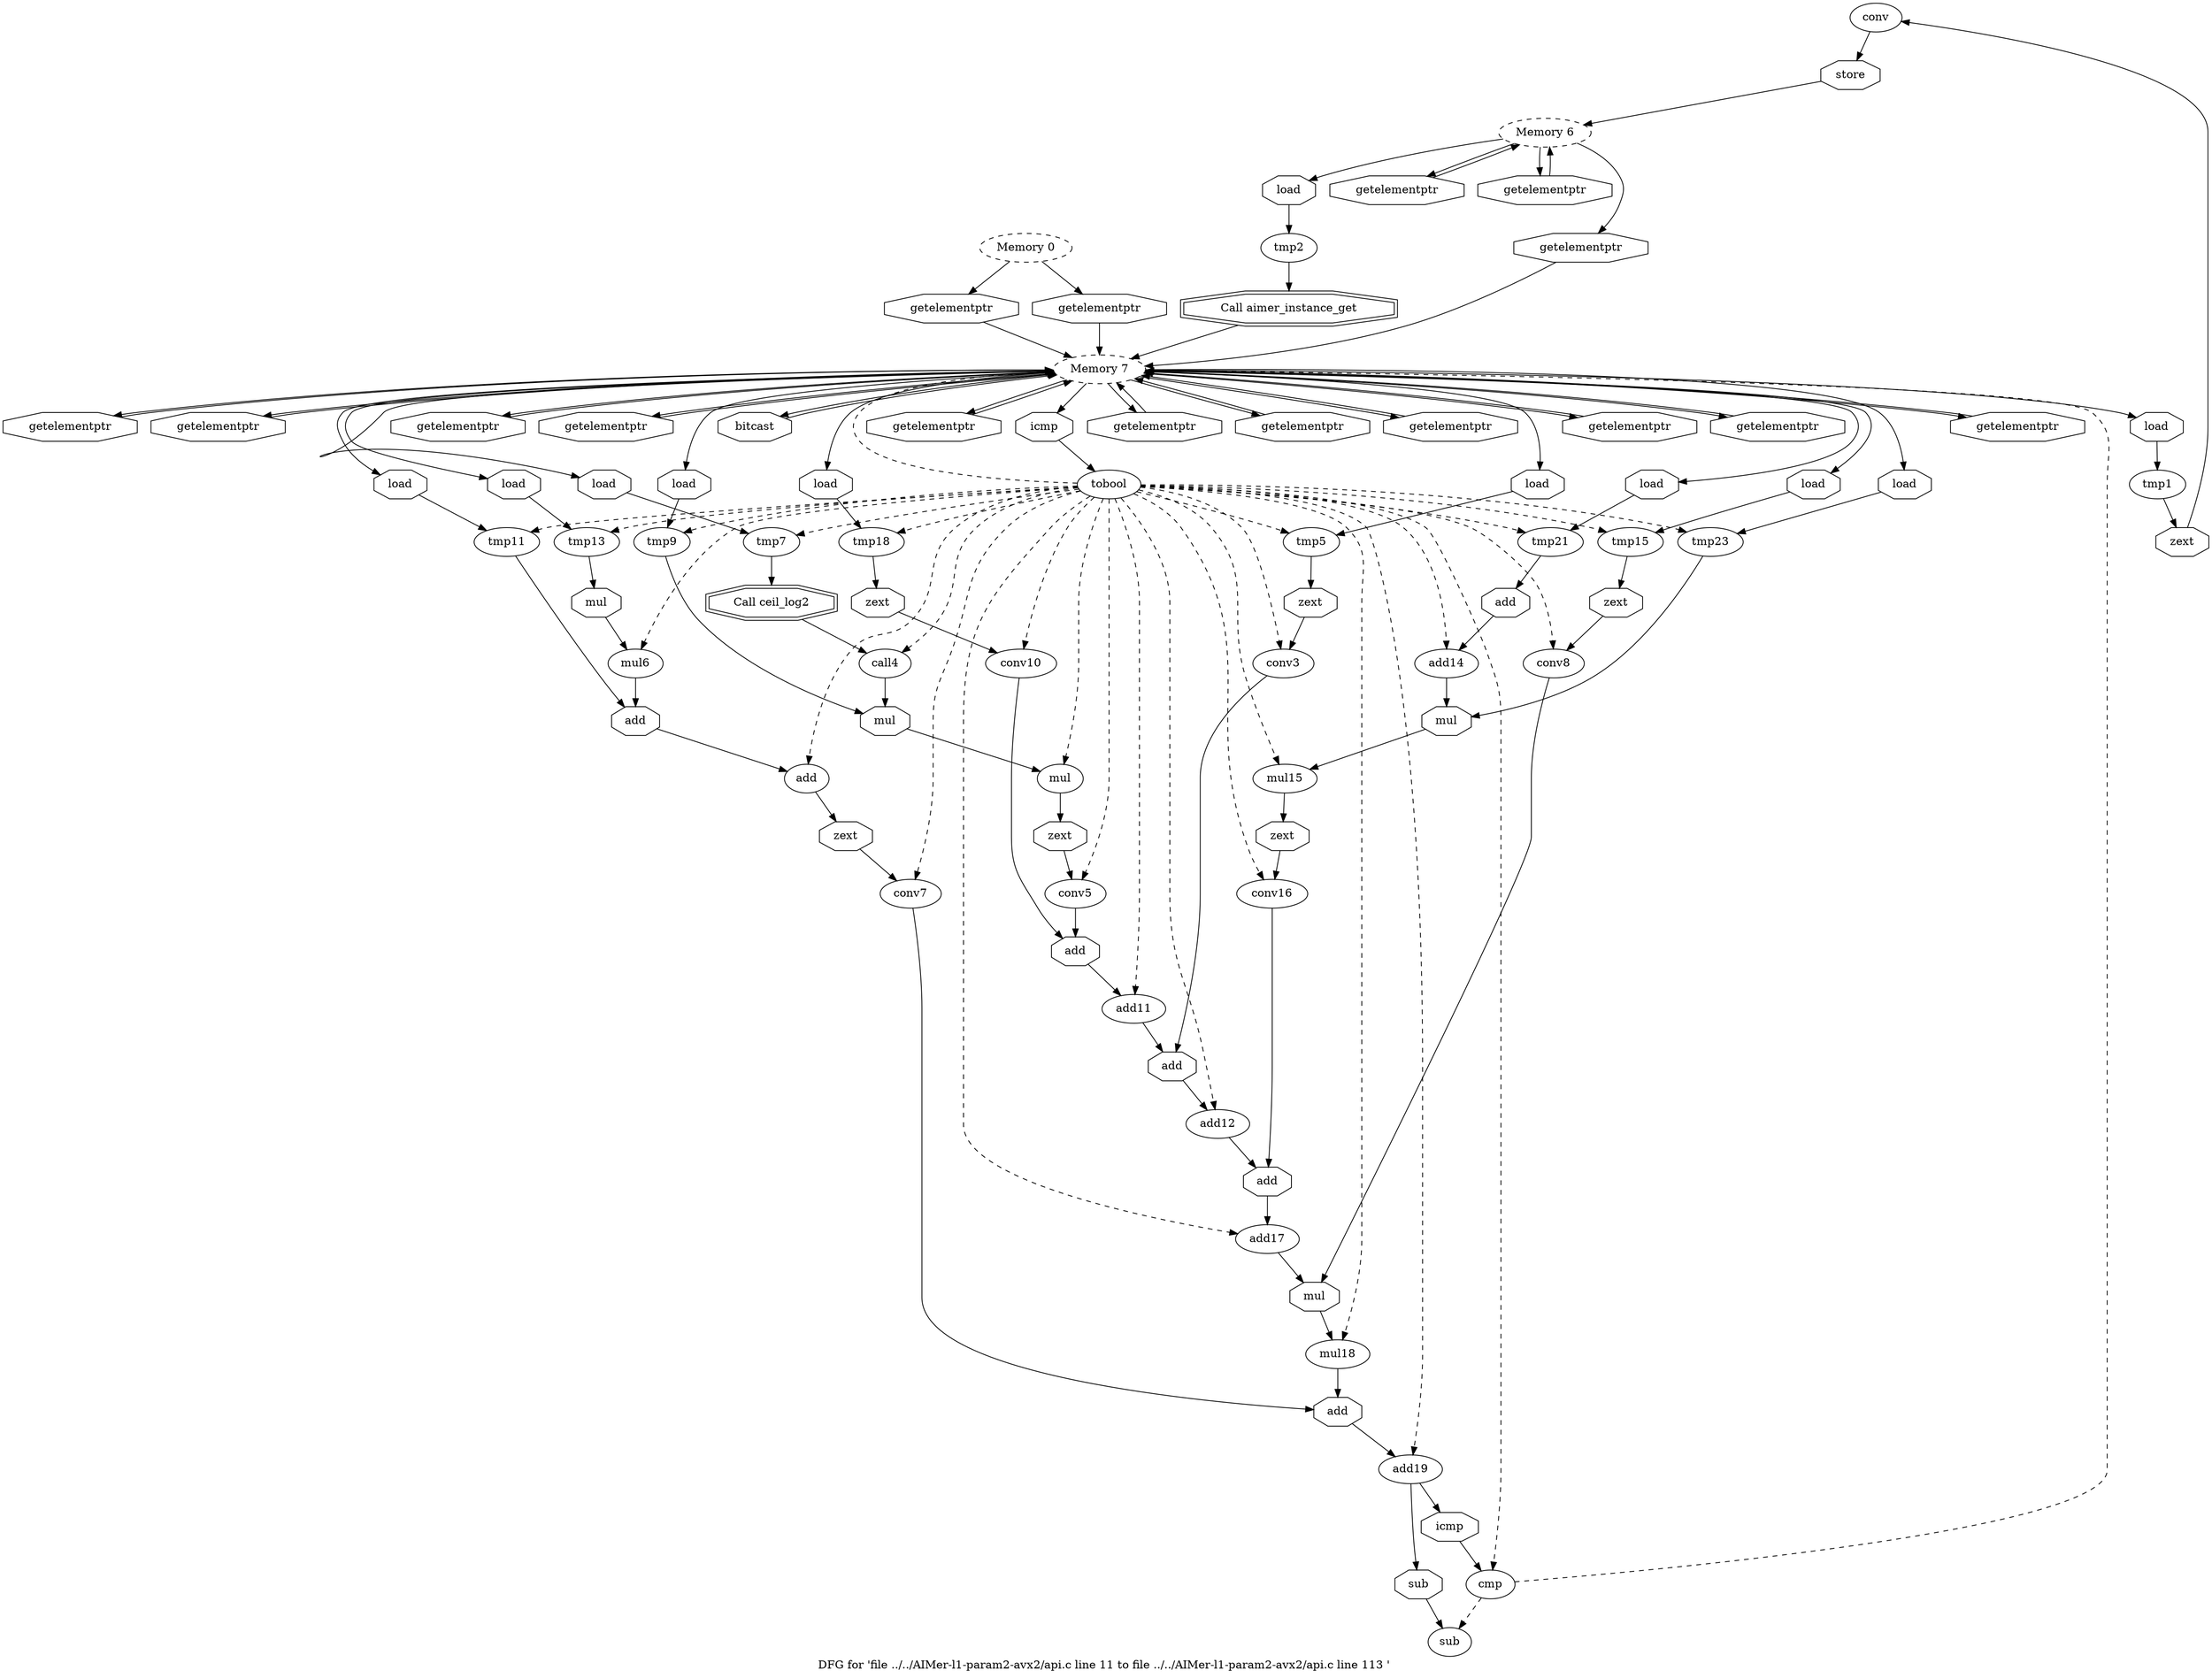 digraph "DFG for 'file ../../AIMer-l1-param2-avx2/api.c line 11 to file ../../AIMer-l1-param2-avx2/api.c line 113 '  "{
label="DFG for 'file ../../AIMer-l1-param2-avx2/api.c line 11 to file ../../AIMer-l1-param2-avx2/api.c line 113 ' ";
node_752[shape=ellipse,style=solid,label="conv"]
node_755[shape=octagon,style=solid,label="store"]
"node_752"->"node_755"
node_751[shape=octagon,style=solid,label="load"]
node_750[shape=ellipse,style=solid,label="tmp1"]
"node_751"->"node_750"
node_753[shape=octagon,style=solid,label="zext"]
"node_750"->"node_753"
node_749[shape=octagon,style=solid,label="getelementptr"]
node_748[shape=ellipse,style=dashed,label="Memory 7"]
"node_749"->"node_748"
"node_748"->"node_751"
node_792[shape=octagon,style=solid,label="getelementptr"]
"node_748"->"node_792"
node_794[shape=octagon,style=solid,label="load"]
"node_748"->"node_794"
node_797[shape=octagon,style=solid,label="getelementptr"]
"node_748"->"node_797"
node_768[shape=octagon,style=solid,label="getelementptr"]
"node_748"->"node_768"
node_770[shape=octagon,style=solid,label="load"]
"node_748"->"node_770"
node_785[shape=octagon,style=solid,label="load"]
"node_748"->"node_785"
node_761[shape=octagon,style=solid,label="icmp"]
"node_748"->"node_761"
node_762[shape=octagon,style=solid,label="getelementptr"]
"node_748"->"node_762"
node_763[shape=octagon,style=solid,label="getelementptr"]
"node_748"->"node_763"
node_765[shape=octagon,style=solid,label="load"]
"node_748"->"node_765"
node_830[shape=octagon,style=solid,label="bitcast"]
"node_748"->"node_830"
node_814[shape=octagon,style=solid,label="load"]
"node_748"->"node_814"
node_799[shape=octagon,style=solid,label="load"]
"node_748"->"node_799"
node_780[shape=octagon,style=solid,label="getelementptr"]
"node_748"->"node_780"
node_782[shape=octagon,style=solid,label="load"]
"node_748"->"node_782"
node_783[shape=octagon,style=solid,label="getelementptr"]
"node_748"->"node_783"
node_806[shape=octagon,style=solid,label="getelementptr"]
"node_748"->"node_806"
node_807[shape=octagon,style=solid,label="getelementptr"]
"node_748"->"node_807"
node_809[shape=octagon,style=solid,label="load"]
"node_748"->"node_809"
node_812[shape=octagon,style=solid,label="getelementptr"]
"node_748"->"node_812"
node_773[shape=octagon,style=solid,label="getelementptr"]
"node_748"->"node_773"
node_775[shape=octagon,style=solid,label="load"]
"node_748"->"node_775"
node_747[shape=ellipse,style=dashed,label="Memory 6"]
node_754[shape=octagon,style=solid,label="getelementptr"]
"node_747"->"node_754"
node_756[shape=octagon,style=solid,label="getelementptr"]
"node_747"->"node_756"
node_758[shape=octagon,style=solid,label="load"]
"node_747"->"node_758"
node_829[shape=octagon,style=solid,label="getelementptr"]
"node_747"->"node_829"
node_746[shape=ellipse,style=dashed,label="Memory 0"]
"node_746"->"node_749"
node_831[shape=octagon,style=solid,label="getelementptr"]
"node_746"->"node_831"
node_791[shape=octagon,style=solid,label="zext"]
node_790[shape=ellipse,style=solid,label="conv7"]
"node_791"->"node_790"
"node_792"->"node_748"
node_793[shape=ellipse,style=solid,label="tmp15"]
node_796[shape=octagon,style=solid,label="zext"]
"node_793"->"node_796"
"node_794"->"node_793"
node_795[shape=ellipse,style=solid,label="conv8"]
node_822[shape=octagon,style=solid,label="mul"]
"node_795"->"node_822"
"node_796"->"node_795"
"node_797"->"node_748"
node_767[shape=octagon,style=solid,label="zext"]
node_766[shape=ellipse,style=solid,label="conv3"]
"node_767"->"node_766"
"node_768"->"node_748"
node_769[shape=ellipse,style=solid,label="tmp7"]
node_772[shape=doubleoctagon,style=solid,label="Call ceil_log2"]
"node_769"->"node_772"
"node_770"->"node_769"
node_771[shape=ellipse,style=solid,label="call4"]
node_777[shape=octagon,style=solid,label="mul"]
"node_771"->"node_777"
"node_772"->"node_771"
"node_753"->"node_752"
"node_754"->"node_747"
node_784[shape=ellipse,style=solid,label="tmp13"]
"node_785"->"node_784"
node_786[shape=ellipse,style=solid,label="mul6"]
node_789[shape=octagon,style=solid,label="add"]
"node_786"->"node_789"
node_787[shape=octagon,style=solid,label="mul"]
"node_787"->"node_786"
node_788[shape=ellipse,style=solid,label="add"]
"node_788"->"node_791"
"node_789"->"node_788"
node_824[shape=octagon,style=solid,label="add"]
"node_790"->"node_824"
"node_831"->"node_748"
node_760[shape=ellipse,style=solid,label="tobool"]
"node_761"->"node_760"
"node_762"->"node_748"
"node_763"->"node_748"
node_764[shape=ellipse,style=solid,label="tmp5"]
"node_764"->"node_767"
"node_765"->"node_764"
node_805[shape=octagon,style=solid,label="add"]
"node_766"->"node_805"
"node_755"->"node_747"
"node_756"->"node_747"
node_757[shape=ellipse,style=solid,label="tmp2"]
node_759[shape=doubleoctagon,style=solid,label="Call aimer_instance_get"]
"node_757"->"node_759"
"node_758"->"node_757"
"node_759"->"node_748"
"node_760"->"node_748" [style=dashed]
"node_760"->"node_793" [style=dashed]
"node_760"->"node_795" [style=dashed]
"node_760"->"node_769" [style=dashed]
"node_760"->"node_771" [style=dashed]
"node_760"->"node_786" [style=dashed]
"node_760"->"node_788" [style=dashed]
"node_760"->"node_790" [style=dashed]
"node_760"->"node_764" [style=dashed]
"node_760"->"node_766" [style=dashed]
node_823[shape=ellipse,style=solid,label="add19"]
"node_760"->"node_823" [style=dashed]
node_825[shape=ellipse,style=solid,label="cmp"]
"node_760"->"node_825" [style=dashed]
node_815[shape=ellipse,style=solid,label="mul15"]
"node_760"->"node_815" [style=dashed]
node_817[shape=ellipse,style=solid,label="conv16"]
"node_760"->"node_817" [style=dashed]
node_819[shape=ellipse,style=solid,label="add17"]
"node_760"->"node_819" [style=dashed]
node_821[shape=ellipse,style=solid,label="mul18"]
"node_760"->"node_821" [style=dashed]
node_798[shape=ellipse,style=solid,label="tmp18"]
"node_760"->"node_798" [style=dashed]
node_800[shape=ellipse,style=solid,label="conv10"]
"node_760"->"node_800" [style=dashed]
node_802[shape=ellipse,style=solid,label="add11"]
"node_760"->"node_802" [style=dashed]
node_804[shape=ellipse,style=solid,label="add12"]
"node_760"->"node_804" [style=dashed]
node_781[shape=ellipse,style=solid,label="tmp11"]
"node_760"->"node_781" [style=dashed]
"node_760"->"node_784" [style=dashed]
node_808[shape=ellipse,style=solid,label="tmp21"]
"node_760"->"node_808" [style=dashed]
node_810[shape=ellipse,style=solid,label="add14"]
"node_760"->"node_810" [style=dashed]
node_813[shape=ellipse,style=solid,label="tmp23"]
"node_760"->"node_813" [style=dashed]
node_774[shape=ellipse,style=solid,label="tmp9"]
"node_760"->"node_774" [style=dashed]
node_776[shape=ellipse,style=solid,label="mul"]
"node_760"->"node_776" [style=dashed]
node_778[shape=ellipse,style=solid,label="conv5"]
"node_760"->"node_778" [style=dashed]
"node_822"->"node_821"
node_826[shape=octagon,style=solid,label="icmp"]
"node_823"->"node_826"
node_828[shape=octagon,style=solid,label="sub"]
"node_823"->"node_828"
"node_824"->"node_823"
"node_825"->"node_748" [style=dashed]
node_827[shape=ellipse,style=solid,label="sub"]
"node_825"->"node_827" [style=dashed]
"node_826"->"node_825"
"node_828"->"node_827"
"node_829"->"node_748"
"node_830"->"node_748"
"node_814"->"node_813"
node_818[shape=octagon,style=solid,label="zext"]
"node_815"->"node_818"
node_816[shape=octagon,style=solid,label="mul"]
"node_816"->"node_815"
node_820[shape=octagon,style=solid,label="add"]
"node_817"->"node_820"
"node_818"->"node_817"
"node_819"->"node_822"
"node_820"->"node_819"
"node_821"->"node_824"
node_801[shape=octagon,style=solid,label="zext"]
"node_798"->"node_801"
"node_799"->"node_798"
node_803[shape=octagon,style=solid,label="add"]
"node_800"->"node_803"
"node_801"->"node_800"
"node_802"->"node_805"
"node_803"->"node_802"
"node_804"->"node_820"
"node_805"->"node_804"
node_779[shape=octagon,style=solid,label="zext"]
"node_779"->"node_778"
"node_780"->"node_748"
"node_781"->"node_789"
"node_782"->"node_781"
"node_783"->"node_748"
"node_784"->"node_787"
"node_806"->"node_748"
"node_807"->"node_748"
node_811[shape=octagon,style=solid,label="add"]
"node_808"->"node_811"
"node_809"->"node_808"
"node_810"->"node_816"
"node_811"->"node_810"
"node_812"->"node_748"
"node_813"->"node_816"
"node_773"->"node_748"
"node_774"->"node_777"
"node_775"->"node_774"
"node_776"->"node_779"
"node_777"->"node_776"
"node_778"->"node_803"
}

